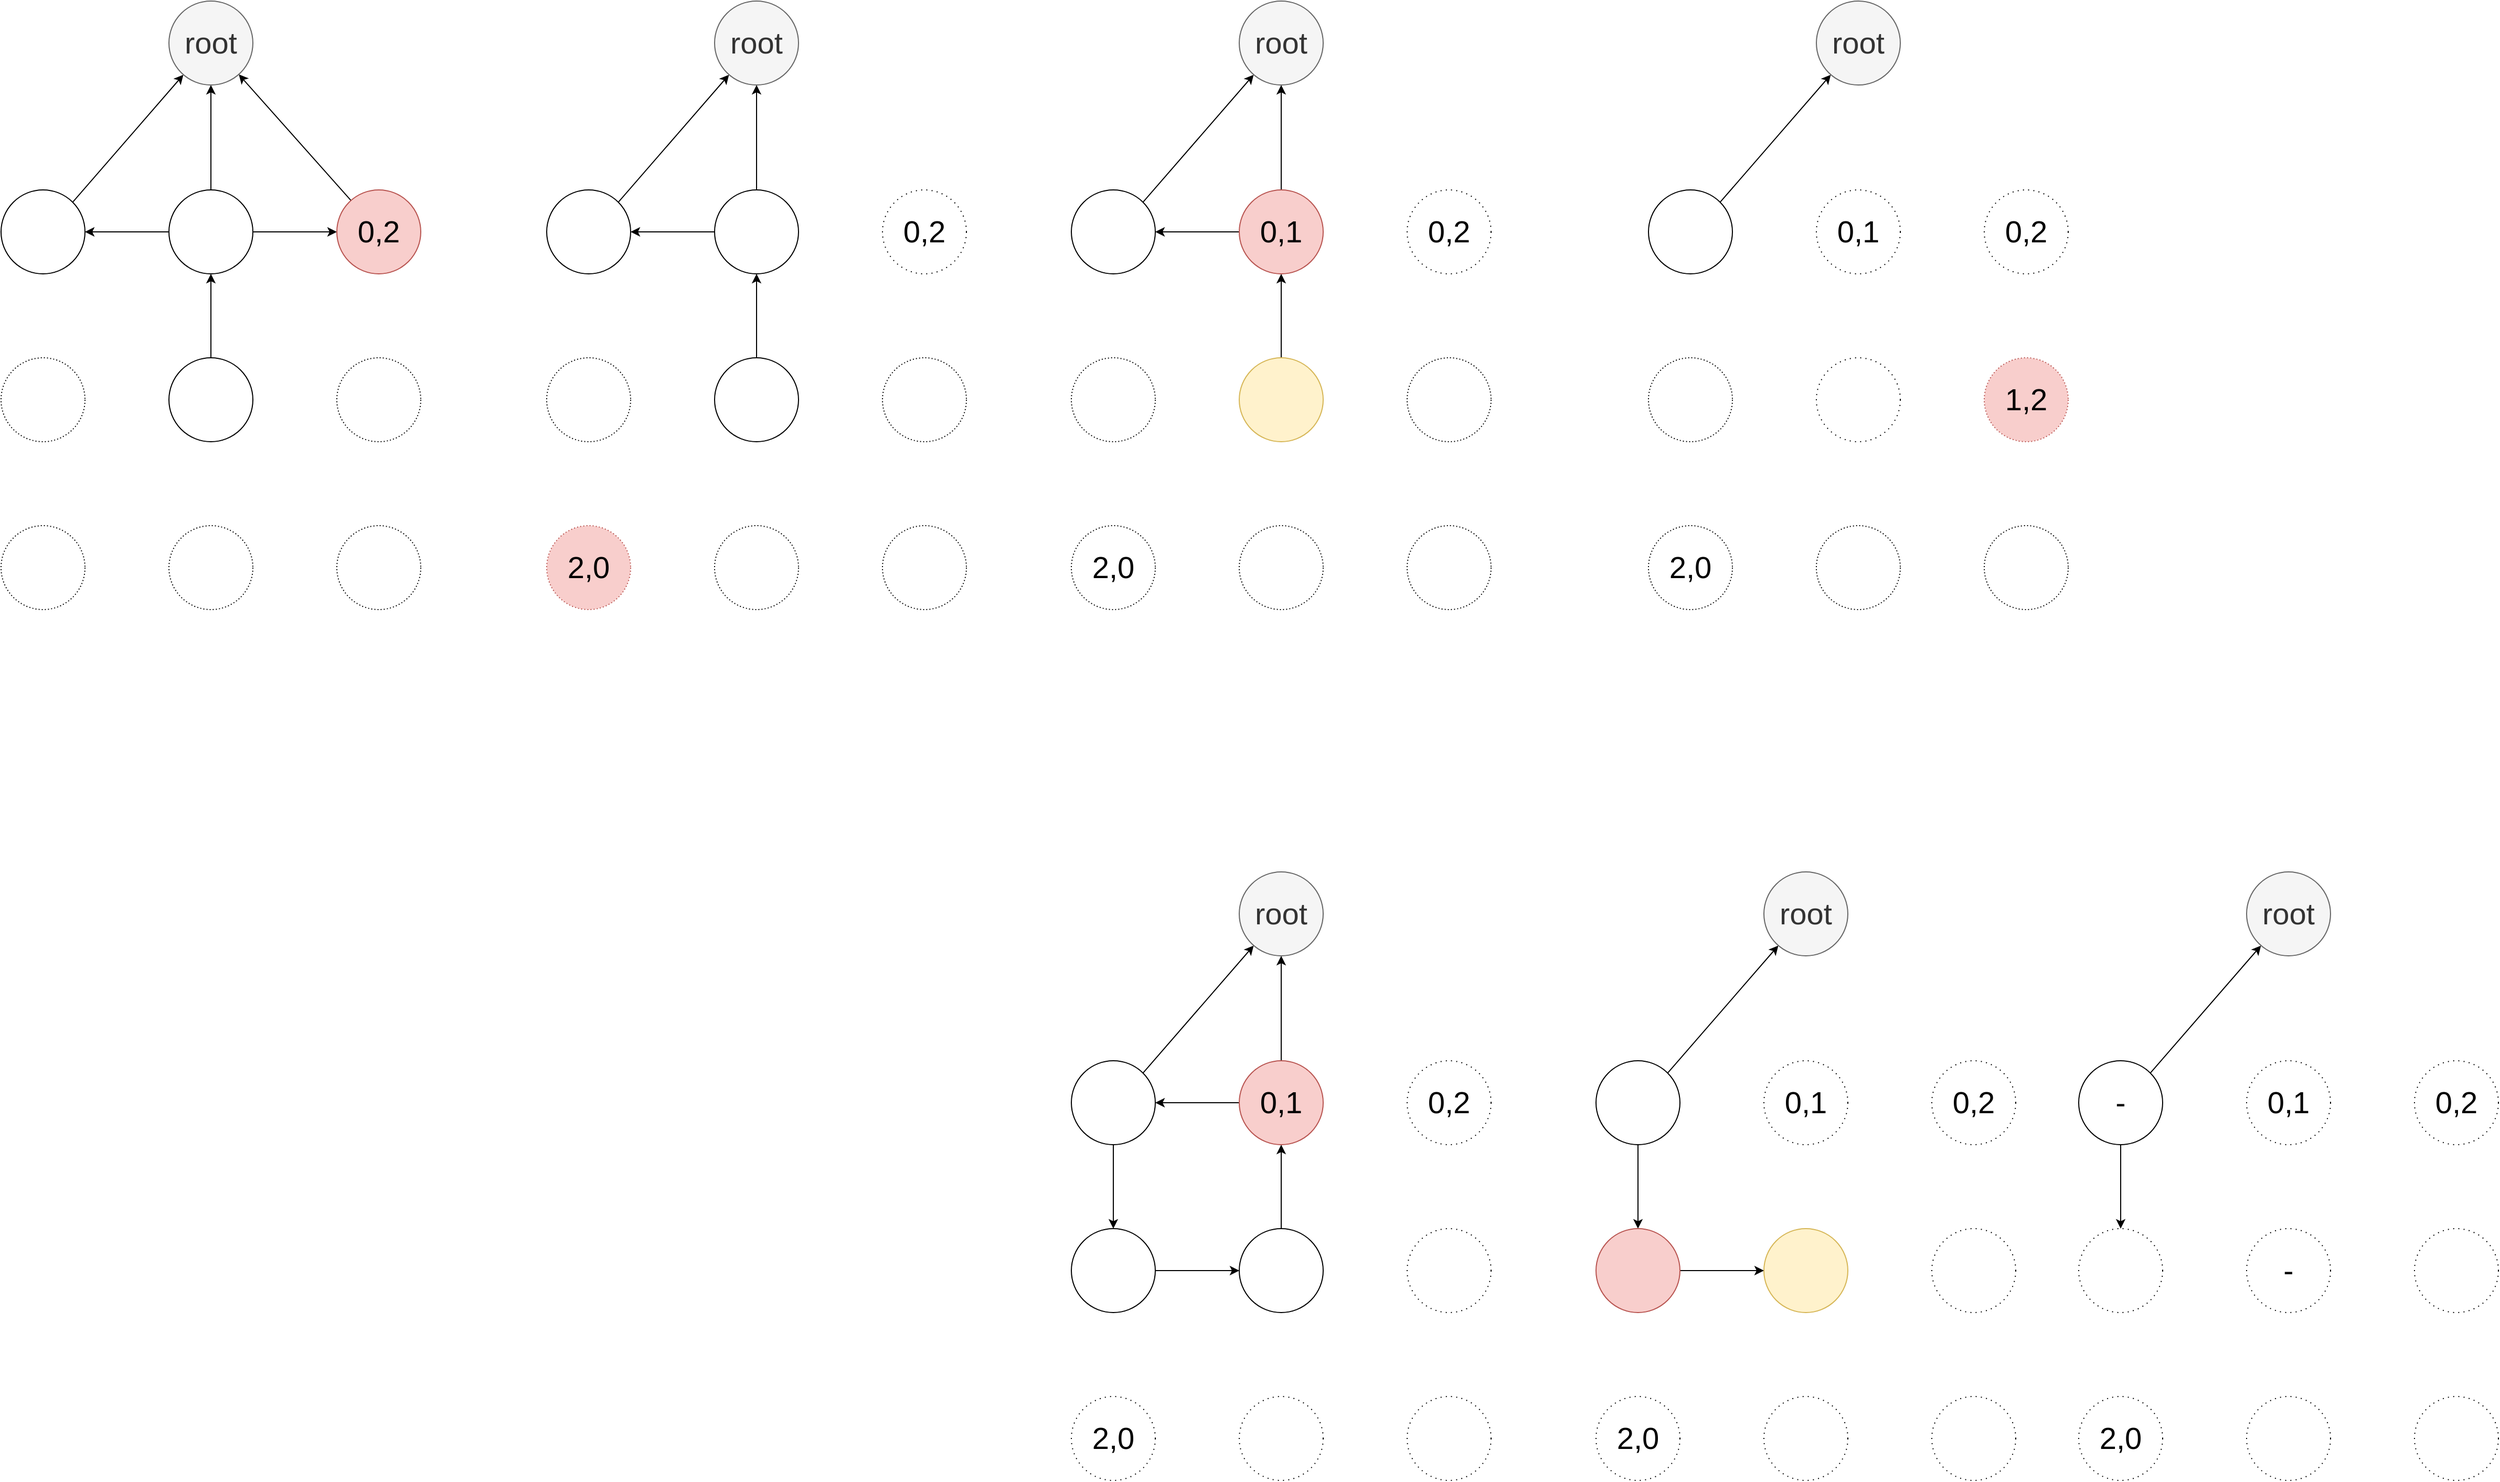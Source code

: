 <mxfile version="13.9.9" type="device"><diagram id="5IrPNrmIWTGqDIO3pM7-" name="第 1 页"><mxGraphModel dx="1577" dy="1133" grid="1" gridSize="10" guides="1" tooltips="1" connect="1" arrows="1" fold="1" page="1" pageScale="1" pageWidth="827" pageHeight="1169" math="0" shadow="0"><root><mxCell id="0"/><mxCell id="1" parent="0"/><mxCell id="61q-jYkVlJt5TDts7lqp-5" value="" style="edgeStyle=orthogonalEdgeStyle;rounded=0;orthogonalLoop=1;jettySize=auto;html=1;" edge="1" parent="1" source="61q-jYkVlJt5TDts7lqp-4" target="61q-jYkVlJt5TDts7lqp-1"><mxGeometry relative="1" as="geometry"/></mxCell><mxCell id="61q-jYkVlJt5TDts7lqp-11" value="" style="rounded=0;orthogonalLoop=1;jettySize=auto;html=1;exitX=1;exitY=0;exitDx=0;exitDy=0;" edge="1" parent="1" source="61q-jYkVlJt5TDts7lqp-8" target="61q-jYkVlJt5TDts7lqp-1"><mxGeometry relative="1" as="geometry"/></mxCell><mxCell id="61q-jYkVlJt5TDts7lqp-13" value="" style="edgeStyle=none;rounded=0;orthogonalLoop=1;jettySize=auto;html=1;" edge="1" parent="1" source="61q-jYkVlJt5TDts7lqp-6" target="61q-jYkVlJt5TDts7lqp-1"><mxGeometry relative="1" as="geometry"/></mxCell><mxCell id="61q-jYkVlJt5TDts7lqp-1" value="root" style="ellipse;whiteSpace=wrap;html=1;aspect=fixed;fillColor=#f5f5f5;strokeColor=#666666;fontColor=#333333;fontSize=29;" vertex="1" parent="1"><mxGeometry x="210" y="260" width="80" height="80" as="geometry"/></mxCell><mxCell id="61q-jYkVlJt5TDts7lqp-7" value="" style="edgeStyle=orthogonalEdgeStyle;rounded=0;orthogonalLoop=1;jettySize=auto;html=1;fontSize=29;" edge="1" parent="1" source="61q-jYkVlJt5TDts7lqp-4" target="61q-jYkVlJt5TDts7lqp-6"><mxGeometry relative="1" as="geometry"/></mxCell><mxCell id="61q-jYkVlJt5TDts7lqp-9" value="" style="edgeStyle=orthogonalEdgeStyle;rounded=0;orthogonalLoop=1;jettySize=auto;html=1;fontSize=29;" edge="1" parent="1" source="61q-jYkVlJt5TDts7lqp-4" target="61q-jYkVlJt5TDts7lqp-8"><mxGeometry relative="1" as="geometry"/></mxCell><mxCell id="61q-jYkVlJt5TDts7lqp-15" value="" style="edgeStyle=none;rounded=0;orthogonalLoop=1;jettySize=auto;html=1;fontSize=29;" edge="1" parent="1" source="61q-jYkVlJt5TDts7lqp-14" target="61q-jYkVlJt5TDts7lqp-4"><mxGeometry relative="1" as="geometry"/></mxCell><mxCell id="61q-jYkVlJt5TDts7lqp-4" value="" style="ellipse;whiteSpace=wrap;html=1;aspect=fixed;fontSize=29;" vertex="1" parent="1"><mxGeometry x="210" y="440" width="80" height="80" as="geometry"/></mxCell><mxCell id="61q-jYkVlJt5TDts7lqp-6" value="0,2" style="ellipse;whiteSpace=wrap;html=1;aspect=fixed;fillColor=#f8cecc;strokeColor=#b85450;fontSize=29;" vertex="1" parent="1"><mxGeometry x="370" y="440" width="80" height="80" as="geometry"/></mxCell><mxCell id="61q-jYkVlJt5TDts7lqp-8" value="" style="ellipse;whiteSpace=wrap;html=1;aspect=fixed;fontSize=29;" vertex="1" parent="1"><mxGeometry x="50" y="440" width="80" height="80" as="geometry"/></mxCell><mxCell id="61q-jYkVlJt5TDts7lqp-14" value="" style="ellipse;whiteSpace=wrap;html=1;aspect=fixed;fontSize=29;" vertex="1" parent="1"><mxGeometry x="210" y="600" width="80" height="80" as="geometry"/></mxCell><mxCell id="61q-jYkVlJt5TDts7lqp-27" value="" style="ellipse;whiteSpace=wrap;html=1;aspect=fixed;dashed=1;dashPattern=1 2;fontSize=29;" vertex="1" parent="1"><mxGeometry x="50" y="600" width="80" height="80" as="geometry"/></mxCell><mxCell id="61q-jYkVlJt5TDts7lqp-29" value="" style="ellipse;whiteSpace=wrap;html=1;aspect=fixed;dashed=1;dashPattern=1 2;fontSize=29;" vertex="1" parent="1"><mxGeometry x="370" y="600" width="80" height="80" as="geometry"/></mxCell><mxCell id="61q-jYkVlJt5TDts7lqp-31" value="" style="ellipse;whiteSpace=wrap;html=1;aspect=fixed;dashed=1;dashPattern=1 2;fontSize=29;" vertex="1" parent="1"><mxGeometry x="210" y="760" width="80" height="80" as="geometry"/></mxCell><mxCell id="61q-jYkVlJt5TDts7lqp-33" value="" style="ellipse;whiteSpace=wrap;html=1;aspect=fixed;dashed=1;dashPattern=1 2;fontSize=29;" vertex="1" parent="1"><mxGeometry x="50" y="760" width="80" height="80" as="geometry"/></mxCell><mxCell id="61q-jYkVlJt5TDts7lqp-35" value="" style="ellipse;whiteSpace=wrap;html=1;aspect=fixed;dashed=1;dashPattern=1 2;fontSize=29;" vertex="1" parent="1"><mxGeometry x="370" y="760" width="80" height="80" as="geometry"/></mxCell><mxCell id="61q-jYkVlJt5TDts7lqp-37" value="" style="edgeStyle=orthogonalEdgeStyle;rounded=0;orthogonalLoop=1;jettySize=auto;html=1;" edge="1" parent="1" source="61q-jYkVlJt5TDts7lqp-44" target="61q-jYkVlJt5TDts7lqp-40"><mxGeometry relative="1" as="geometry"/></mxCell><mxCell id="61q-jYkVlJt5TDts7lqp-38" value="" style="rounded=0;orthogonalLoop=1;jettySize=auto;html=1;exitX=1;exitY=0;exitDx=0;exitDy=0;" edge="1" parent="1" source="61q-jYkVlJt5TDts7lqp-46" target="61q-jYkVlJt5TDts7lqp-40"><mxGeometry relative="1" as="geometry"/></mxCell><mxCell id="61q-jYkVlJt5TDts7lqp-40" value="root" style="ellipse;whiteSpace=wrap;html=1;aspect=fixed;fillColor=#f5f5f5;strokeColor=#666666;fontColor=#333333;fontSize=29;" vertex="1" parent="1"><mxGeometry x="730" y="260" width="80" height="80" as="geometry"/></mxCell><mxCell id="61q-jYkVlJt5TDts7lqp-42" value="" style="edgeStyle=orthogonalEdgeStyle;rounded=0;orthogonalLoop=1;jettySize=auto;html=1;fontSize=29;" edge="1" parent="1" source="61q-jYkVlJt5TDts7lqp-44" target="61q-jYkVlJt5TDts7lqp-46"><mxGeometry relative="1" as="geometry"/></mxCell><mxCell id="61q-jYkVlJt5TDts7lqp-43" value="" style="edgeStyle=none;rounded=0;orthogonalLoop=1;jettySize=auto;html=1;fontSize=29;" edge="1" parent="1" source="61q-jYkVlJt5TDts7lqp-47" target="61q-jYkVlJt5TDts7lqp-44"><mxGeometry relative="1" as="geometry"/></mxCell><mxCell id="61q-jYkVlJt5TDts7lqp-44" value="" style="ellipse;whiteSpace=wrap;html=1;aspect=fixed;fontSize=29;" vertex="1" parent="1"><mxGeometry x="730" y="440" width="80" height="80" as="geometry"/></mxCell><mxCell id="61q-jYkVlJt5TDts7lqp-45" value="0,2" style="ellipse;whiteSpace=wrap;html=1;aspect=fixed;fontSize=29;dashed=1;dashPattern=1 4;" vertex="1" parent="1"><mxGeometry x="890" y="440" width="80" height="80" as="geometry"/></mxCell><mxCell id="61q-jYkVlJt5TDts7lqp-46" value="" style="ellipse;whiteSpace=wrap;html=1;aspect=fixed;fontSize=29;" vertex="1" parent="1"><mxGeometry x="570" y="440" width="80" height="80" as="geometry"/></mxCell><mxCell id="61q-jYkVlJt5TDts7lqp-47" value="" style="ellipse;whiteSpace=wrap;html=1;aspect=fixed;fontSize=29;" vertex="1" parent="1"><mxGeometry x="730" y="600" width="80" height="80" as="geometry"/></mxCell><mxCell id="61q-jYkVlJt5TDts7lqp-48" value="" style="ellipse;whiteSpace=wrap;html=1;aspect=fixed;dashed=1;dashPattern=1 2;fontSize=29;" vertex="1" parent="1"><mxGeometry x="570" y="600" width="80" height="80" as="geometry"/></mxCell><mxCell id="61q-jYkVlJt5TDts7lqp-49" value="" style="ellipse;whiteSpace=wrap;html=1;aspect=fixed;dashed=1;dashPattern=1 2;fontSize=29;" vertex="1" parent="1"><mxGeometry x="890" y="600" width="80" height="80" as="geometry"/></mxCell><mxCell id="61q-jYkVlJt5TDts7lqp-50" value="" style="ellipse;whiteSpace=wrap;html=1;aspect=fixed;dashed=1;dashPattern=1 2;fontSize=29;" vertex="1" parent="1"><mxGeometry x="730" y="760" width="80" height="80" as="geometry"/></mxCell><mxCell id="61q-jYkVlJt5TDts7lqp-51" value="2,0" style="ellipse;whiteSpace=wrap;html=1;aspect=fixed;dashed=1;dashPattern=1 2;fontSize=29;fillColor=#f8cecc;strokeColor=#b85450;" vertex="1" parent="1"><mxGeometry x="570" y="760" width="80" height="80" as="geometry"/></mxCell><mxCell id="61q-jYkVlJt5TDts7lqp-52" value="" style="ellipse;whiteSpace=wrap;html=1;aspect=fixed;dashed=1;dashPattern=1 2;fontSize=29;" vertex="1" parent="1"><mxGeometry x="890" y="760" width="80" height="80" as="geometry"/></mxCell><mxCell id="61q-jYkVlJt5TDts7lqp-53" value="" style="edgeStyle=orthogonalEdgeStyle;rounded=0;orthogonalLoop=1;jettySize=auto;html=1;" edge="1" parent="1" source="61q-jYkVlJt5TDts7lqp-58" target="61q-jYkVlJt5TDts7lqp-55"><mxGeometry relative="1" as="geometry"/></mxCell><mxCell id="61q-jYkVlJt5TDts7lqp-54" value="" style="rounded=0;orthogonalLoop=1;jettySize=auto;html=1;exitX=1;exitY=0;exitDx=0;exitDy=0;" edge="1" parent="1" source="61q-jYkVlJt5TDts7lqp-60" target="61q-jYkVlJt5TDts7lqp-55"><mxGeometry relative="1" as="geometry"/></mxCell><mxCell id="61q-jYkVlJt5TDts7lqp-55" value="root" style="ellipse;whiteSpace=wrap;html=1;aspect=fixed;fillColor=#f5f5f5;strokeColor=#666666;fontColor=#333333;fontSize=29;" vertex="1" parent="1"><mxGeometry x="1230" y="260" width="80" height="80" as="geometry"/></mxCell><mxCell id="61q-jYkVlJt5TDts7lqp-56" value="" style="edgeStyle=orthogonalEdgeStyle;rounded=0;orthogonalLoop=1;jettySize=auto;html=1;fontSize=29;" edge="1" parent="1" source="61q-jYkVlJt5TDts7lqp-58" target="61q-jYkVlJt5TDts7lqp-60"><mxGeometry relative="1" as="geometry"/></mxCell><mxCell id="61q-jYkVlJt5TDts7lqp-57" value="" style="edgeStyle=none;rounded=0;orthogonalLoop=1;jettySize=auto;html=1;fontSize=29;" edge="1" parent="1" source="61q-jYkVlJt5TDts7lqp-61" target="61q-jYkVlJt5TDts7lqp-58"><mxGeometry relative="1" as="geometry"/></mxCell><mxCell id="61q-jYkVlJt5TDts7lqp-58" value="0,1" style="ellipse;whiteSpace=wrap;html=1;aspect=fixed;fontSize=29;fillColor=#f8cecc;strokeColor=#b85450;" vertex="1" parent="1"><mxGeometry x="1230" y="440" width="80" height="80" as="geometry"/></mxCell><mxCell id="61q-jYkVlJt5TDts7lqp-59" value="0,2" style="ellipse;whiteSpace=wrap;html=1;aspect=fixed;fontSize=29;dashed=1;dashPattern=1 4;" vertex="1" parent="1"><mxGeometry x="1390" y="440" width="80" height="80" as="geometry"/></mxCell><mxCell id="61q-jYkVlJt5TDts7lqp-60" value="" style="ellipse;whiteSpace=wrap;html=1;aspect=fixed;fontSize=29;" vertex="1" parent="1"><mxGeometry x="1070" y="440" width="80" height="80" as="geometry"/></mxCell><mxCell id="61q-jYkVlJt5TDts7lqp-61" value="" style="ellipse;whiteSpace=wrap;html=1;aspect=fixed;fontSize=29;fillColor=#fff2cc;strokeColor=#d6b656;" vertex="1" parent="1"><mxGeometry x="1230" y="600" width="80" height="80" as="geometry"/></mxCell><mxCell id="61q-jYkVlJt5TDts7lqp-62" value="" style="ellipse;whiteSpace=wrap;html=1;aspect=fixed;dashed=1;dashPattern=1 2;fontSize=29;" vertex="1" parent="1"><mxGeometry x="1070" y="600" width="80" height="80" as="geometry"/></mxCell><mxCell id="61q-jYkVlJt5TDts7lqp-63" value="" style="ellipse;whiteSpace=wrap;html=1;aspect=fixed;dashed=1;dashPattern=1 2;fontSize=29;" vertex="1" parent="1"><mxGeometry x="1390" y="600" width="80" height="80" as="geometry"/></mxCell><mxCell id="61q-jYkVlJt5TDts7lqp-64" value="" style="ellipse;whiteSpace=wrap;html=1;aspect=fixed;dashed=1;dashPattern=1 2;fontSize=29;" vertex="1" parent="1"><mxGeometry x="1230" y="760" width="80" height="80" as="geometry"/></mxCell><mxCell id="61q-jYkVlJt5TDts7lqp-65" value="2,0" style="ellipse;whiteSpace=wrap;html=1;aspect=fixed;dashed=1;dashPattern=1 2;fontSize=29;" vertex="1" parent="1"><mxGeometry x="1070" y="760" width="80" height="80" as="geometry"/></mxCell><mxCell id="61q-jYkVlJt5TDts7lqp-66" value="" style="ellipse;whiteSpace=wrap;html=1;aspect=fixed;dashed=1;dashPattern=1 2;fontSize=29;" vertex="1" parent="1"><mxGeometry x="1390" y="760" width="80" height="80" as="geometry"/></mxCell><mxCell id="61q-jYkVlJt5TDts7lqp-68" value="" style="rounded=0;orthogonalLoop=1;jettySize=auto;html=1;exitX=1;exitY=0;exitDx=0;exitDy=0;" edge="1" parent="1" source="61q-jYkVlJt5TDts7lqp-74" target="61q-jYkVlJt5TDts7lqp-69"><mxGeometry relative="1" as="geometry"/></mxCell><mxCell id="61q-jYkVlJt5TDts7lqp-69" value="root" style="ellipse;whiteSpace=wrap;html=1;aspect=fixed;fillColor=#f5f5f5;strokeColor=#666666;fontColor=#333333;fontSize=29;" vertex="1" parent="1"><mxGeometry x="1780" y="260" width="80" height="80" as="geometry"/></mxCell><mxCell id="61q-jYkVlJt5TDts7lqp-72" value="0,1" style="ellipse;whiteSpace=wrap;html=1;aspect=fixed;fontSize=29;dashed=1;dashPattern=1 4;" vertex="1" parent="1"><mxGeometry x="1780" y="440" width="80" height="80" as="geometry"/></mxCell><mxCell id="61q-jYkVlJt5TDts7lqp-73" value="0,2" style="ellipse;whiteSpace=wrap;html=1;aspect=fixed;fontSize=29;dashed=1;dashPattern=1 4;" vertex="1" parent="1"><mxGeometry x="1940" y="440" width="80" height="80" as="geometry"/></mxCell><mxCell id="61q-jYkVlJt5TDts7lqp-74" value="" style="ellipse;whiteSpace=wrap;html=1;aspect=fixed;fontSize=29;" vertex="1" parent="1"><mxGeometry x="1620" y="440" width="80" height="80" as="geometry"/></mxCell><mxCell id="61q-jYkVlJt5TDts7lqp-75" value="" style="ellipse;whiteSpace=wrap;html=1;aspect=fixed;fontSize=29;dashed=1;dashPattern=1 4;" vertex="1" parent="1"><mxGeometry x="1780" y="600" width="80" height="80" as="geometry"/></mxCell><mxCell id="61q-jYkVlJt5TDts7lqp-76" value="" style="ellipse;whiteSpace=wrap;html=1;aspect=fixed;dashed=1;dashPattern=1 2;fontSize=29;" vertex="1" parent="1"><mxGeometry x="1620" y="600" width="80" height="80" as="geometry"/></mxCell><mxCell id="61q-jYkVlJt5TDts7lqp-77" value="1,2" style="ellipse;whiteSpace=wrap;html=1;aspect=fixed;dashed=1;dashPattern=1 2;fontSize=29;fillColor=#f8cecc;strokeColor=#b85450;" vertex="1" parent="1"><mxGeometry x="1940" y="600" width="80" height="80" as="geometry"/></mxCell><mxCell id="61q-jYkVlJt5TDts7lqp-78" value="" style="ellipse;whiteSpace=wrap;html=1;aspect=fixed;dashed=1;dashPattern=1 2;fontSize=29;" vertex="1" parent="1"><mxGeometry x="1780" y="760" width="80" height="80" as="geometry"/></mxCell><mxCell id="61q-jYkVlJt5TDts7lqp-79" value="2,0" style="ellipse;whiteSpace=wrap;html=1;aspect=fixed;dashed=1;dashPattern=1 2;fontSize=29;" vertex="1" parent="1"><mxGeometry x="1620" y="760" width="80" height="80" as="geometry"/></mxCell><mxCell id="61q-jYkVlJt5TDts7lqp-80" value="" style="ellipse;whiteSpace=wrap;html=1;aspect=fixed;dashed=1;dashPattern=1 2;fontSize=29;" vertex="1" parent="1"><mxGeometry x="1940" y="760" width="80" height="80" as="geometry"/></mxCell><mxCell id="61q-jYkVlJt5TDts7lqp-81" value="" style="edgeStyle=orthogonalEdgeStyle;rounded=0;orthogonalLoop=1;jettySize=auto;html=1;" edge="1" parent="1" source="61q-jYkVlJt5TDts7lqp-86" target="61q-jYkVlJt5TDts7lqp-83"><mxGeometry relative="1" as="geometry"/></mxCell><mxCell id="61q-jYkVlJt5TDts7lqp-82" value="" style="rounded=0;orthogonalLoop=1;jettySize=auto;html=1;exitX=1;exitY=0;exitDx=0;exitDy=0;" edge="1" parent="1" source="61q-jYkVlJt5TDts7lqp-88" target="61q-jYkVlJt5TDts7lqp-83"><mxGeometry relative="1" as="geometry"/></mxCell><mxCell id="61q-jYkVlJt5TDts7lqp-83" value="root" style="ellipse;whiteSpace=wrap;html=1;aspect=fixed;fillColor=#f5f5f5;strokeColor=#666666;fontColor=#333333;fontSize=29;" vertex="1" parent="1"><mxGeometry x="1230" y="1090" width="80" height="80" as="geometry"/></mxCell><mxCell id="61q-jYkVlJt5TDts7lqp-84" value="" style="edgeStyle=orthogonalEdgeStyle;rounded=0;orthogonalLoop=1;jettySize=auto;html=1;fontSize=29;" edge="1" parent="1" source="61q-jYkVlJt5TDts7lqp-86" target="61q-jYkVlJt5TDts7lqp-88"><mxGeometry relative="1" as="geometry"/></mxCell><mxCell id="61q-jYkVlJt5TDts7lqp-85" value="" style="edgeStyle=none;rounded=0;orthogonalLoop=1;jettySize=auto;html=1;fontSize=29;" edge="1" parent="1" source="61q-jYkVlJt5TDts7lqp-89" target="61q-jYkVlJt5TDts7lqp-86"><mxGeometry relative="1" as="geometry"/></mxCell><mxCell id="61q-jYkVlJt5TDts7lqp-86" value="0,1" style="ellipse;whiteSpace=wrap;html=1;aspect=fixed;fontSize=29;fillColor=#f8cecc;strokeColor=#b85450;" vertex="1" parent="1"><mxGeometry x="1230" y="1270" width="80" height="80" as="geometry"/></mxCell><mxCell id="61q-jYkVlJt5TDts7lqp-87" value="0,2" style="ellipse;whiteSpace=wrap;html=1;aspect=fixed;fontSize=29;dashed=1;dashPattern=1 4;" vertex="1" parent="1"><mxGeometry x="1390" y="1270" width="80" height="80" as="geometry"/></mxCell><mxCell id="61q-jYkVlJt5TDts7lqp-95" value="" style="edgeStyle=none;rounded=0;orthogonalLoop=1;jettySize=auto;html=1;fontSize=29;" edge="1" parent="1" source="61q-jYkVlJt5TDts7lqp-88" target="61q-jYkVlJt5TDts7lqp-90"><mxGeometry relative="1" as="geometry"/></mxCell><mxCell id="61q-jYkVlJt5TDts7lqp-88" value="" style="ellipse;whiteSpace=wrap;html=1;aspect=fixed;fontSize=29;" vertex="1" parent="1"><mxGeometry x="1070" y="1270" width="80" height="80" as="geometry"/></mxCell><mxCell id="61q-jYkVlJt5TDts7lqp-89" value="" style="ellipse;whiteSpace=wrap;html=1;aspect=fixed;fontSize=29;" vertex="1" parent="1"><mxGeometry x="1230" y="1430" width="80" height="80" as="geometry"/></mxCell><mxCell id="61q-jYkVlJt5TDts7lqp-96" value="" style="edgeStyle=none;rounded=0;orthogonalLoop=1;jettySize=auto;html=1;fontSize=29;" edge="1" parent="1" source="61q-jYkVlJt5TDts7lqp-90" target="61q-jYkVlJt5TDts7lqp-89"><mxGeometry relative="1" as="geometry"/></mxCell><mxCell id="61q-jYkVlJt5TDts7lqp-90" value="" style="ellipse;whiteSpace=wrap;html=1;aspect=fixed;fontSize=29;" vertex="1" parent="1"><mxGeometry x="1070" y="1430" width="80" height="80" as="geometry"/></mxCell><mxCell id="61q-jYkVlJt5TDts7lqp-91" value="" style="ellipse;whiteSpace=wrap;html=1;aspect=fixed;fontSize=29;dashed=1;dashPattern=1 4;" vertex="1" parent="1"><mxGeometry x="1390" y="1430" width="80" height="80" as="geometry"/></mxCell><mxCell id="61q-jYkVlJt5TDts7lqp-92" value="" style="ellipse;whiteSpace=wrap;html=1;aspect=fixed;fontSize=29;dashed=1;dashPattern=1 4;" vertex="1" parent="1"><mxGeometry x="1230" y="1590" width="80" height="80" as="geometry"/></mxCell><mxCell id="61q-jYkVlJt5TDts7lqp-93" value="2,0" style="ellipse;whiteSpace=wrap;html=1;aspect=fixed;fontSize=29;dashed=1;dashPattern=1 4;" vertex="1" parent="1"><mxGeometry x="1070" y="1590" width="80" height="80" as="geometry"/></mxCell><mxCell id="61q-jYkVlJt5TDts7lqp-94" value="" style="ellipse;whiteSpace=wrap;html=1;aspect=fixed;fontSize=29;dashed=1;dashPattern=1 4;" vertex="1" parent="1"><mxGeometry x="1390" y="1590" width="80" height="80" as="geometry"/></mxCell><mxCell id="61q-jYkVlJt5TDts7lqp-98" value="" style="rounded=0;orthogonalLoop=1;jettySize=auto;html=1;exitX=1;exitY=0;exitDx=0;exitDy=0;" edge="1" parent="1" source="61q-jYkVlJt5TDts7lqp-105" target="61q-jYkVlJt5TDts7lqp-99"><mxGeometry relative="1" as="geometry"/></mxCell><mxCell id="61q-jYkVlJt5TDts7lqp-99" value="root" style="ellipse;whiteSpace=wrap;html=1;aspect=fixed;fillColor=#f5f5f5;strokeColor=#666666;fontColor=#333333;fontSize=29;" vertex="1" parent="1"><mxGeometry x="1730" y="1090" width="80" height="80" as="geometry"/></mxCell><mxCell id="61q-jYkVlJt5TDts7lqp-102" value="0,1" style="ellipse;whiteSpace=wrap;html=1;aspect=fixed;fontSize=29;dashed=1;dashPattern=1 4;" vertex="1" parent="1"><mxGeometry x="1730" y="1270" width="80" height="80" as="geometry"/></mxCell><mxCell id="61q-jYkVlJt5TDts7lqp-103" value="0,2" style="ellipse;whiteSpace=wrap;html=1;aspect=fixed;fontSize=29;dashed=1;dashPattern=1 4;" vertex="1" parent="1"><mxGeometry x="1890" y="1270" width="80" height="80" as="geometry"/></mxCell><mxCell id="61q-jYkVlJt5TDts7lqp-104" value="" style="edgeStyle=none;rounded=0;orthogonalLoop=1;jettySize=auto;html=1;fontSize=29;" edge="1" parent="1" source="61q-jYkVlJt5TDts7lqp-105" target="61q-jYkVlJt5TDts7lqp-108"><mxGeometry relative="1" as="geometry"/></mxCell><mxCell id="61q-jYkVlJt5TDts7lqp-105" value="" style="ellipse;whiteSpace=wrap;html=1;aspect=fixed;fontSize=29;" vertex="1" parent="1"><mxGeometry x="1570" y="1270" width="80" height="80" as="geometry"/></mxCell><mxCell id="61q-jYkVlJt5TDts7lqp-106" value="" style="ellipse;whiteSpace=wrap;html=1;aspect=fixed;fontSize=29;fillColor=#fff2cc;strokeColor=#d6b656;" vertex="1" parent="1"><mxGeometry x="1730" y="1430" width="80" height="80" as="geometry"/></mxCell><mxCell id="61q-jYkVlJt5TDts7lqp-107" value="" style="edgeStyle=none;rounded=0;orthogonalLoop=1;jettySize=auto;html=1;fontSize=29;" edge="1" parent="1" source="61q-jYkVlJt5TDts7lqp-108" target="61q-jYkVlJt5TDts7lqp-106"><mxGeometry relative="1" as="geometry"/></mxCell><mxCell id="61q-jYkVlJt5TDts7lqp-108" value="" style="ellipse;whiteSpace=wrap;html=1;aspect=fixed;fontSize=29;fillColor=#f8cecc;strokeColor=#b85450;" vertex="1" parent="1"><mxGeometry x="1570" y="1430" width="80" height="80" as="geometry"/></mxCell><mxCell id="61q-jYkVlJt5TDts7lqp-109" value="" style="ellipse;whiteSpace=wrap;html=1;aspect=fixed;fontSize=29;dashed=1;dashPattern=1 4;" vertex="1" parent="1"><mxGeometry x="1890" y="1430" width="80" height="80" as="geometry"/></mxCell><mxCell id="61q-jYkVlJt5TDts7lqp-110" value="" style="ellipse;whiteSpace=wrap;html=1;aspect=fixed;fontSize=29;dashed=1;dashPattern=1 4;" vertex="1" parent="1"><mxGeometry x="1730" y="1590" width="80" height="80" as="geometry"/></mxCell><mxCell id="61q-jYkVlJt5TDts7lqp-111" value="2,0" style="ellipse;whiteSpace=wrap;html=1;aspect=fixed;fontSize=29;dashed=1;dashPattern=1 4;" vertex="1" parent="1"><mxGeometry x="1570" y="1590" width="80" height="80" as="geometry"/></mxCell><mxCell id="61q-jYkVlJt5TDts7lqp-112" value="" style="ellipse;whiteSpace=wrap;html=1;aspect=fixed;fontSize=29;dashed=1;dashPattern=1 4;" vertex="1" parent="1"><mxGeometry x="1890" y="1590" width="80" height="80" as="geometry"/></mxCell><mxCell id="61q-jYkVlJt5TDts7lqp-113" value="" style="rounded=0;orthogonalLoop=1;jettySize=auto;html=1;exitX=1;exitY=0;exitDx=0;exitDy=0;" edge="1" parent="1" source="61q-jYkVlJt5TDts7lqp-118" target="61q-jYkVlJt5TDts7lqp-114"><mxGeometry relative="1" as="geometry"/></mxCell><mxCell id="61q-jYkVlJt5TDts7lqp-114" value="root" style="ellipse;whiteSpace=wrap;html=1;aspect=fixed;fillColor=#f5f5f5;strokeColor=#666666;fontColor=#333333;fontSize=29;" vertex="1" parent="1"><mxGeometry x="2190" y="1090" width="80" height="80" as="geometry"/></mxCell><mxCell id="61q-jYkVlJt5TDts7lqp-115" value="0,1" style="ellipse;whiteSpace=wrap;html=1;aspect=fixed;fontSize=29;dashed=1;dashPattern=1 4;" vertex="1" parent="1"><mxGeometry x="2190" y="1270" width="80" height="80" as="geometry"/></mxCell><mxCell id="61q-jYkVlJt5TDts7lqp-116" value="0,2" style="ellipse;whiteSpace=wrap;html=1;aspect=fixed;fontSize=29;dashed=1;dashPattern=1 4;" vertex="1" parent="1"><mxGeometry x="2350" y="1270" width="80" height="80" as="geometry"/></mxCell><mxCell id="61q-jYkVlJt5TDts7lqp-117" value="" style="edgeStyle=none;rounded=0;orthogonalLoop=1;jettySize=auto;html=1;fontSize=29;" edge="1" parent="1" source="61q-jYkVlJt5TDts7lqp-118" target="61q-jYkVlJt5TDts7lqp-121"><mxGeometry relative="1" as="geometry"/></mxCell><mxCell id="61q-jYkVlJt5TDts7lqp-118" value="-" style="ellipse;whiteSpace=wrap;html=1;aspect=fixed;fontSize=29;" vertex="1" parent="1"><mxGeometry x="2030" y="1270" width="80" height="80" as="geometry"/></mxCell><mxCell id="61q-jYkVlJt5TDts7lqp-119" value="-" style="ellipse;whiteSpace=wrap;html=1;aspect=fixed;fontSize=29;dashed=1;dashPattern=1 4;" vertex="1" parent="1"><mxGeometry x="2190" y="1430" width="80" height="80" as="geometry"/></mxCell><mxCell id="61q-jYkVlJt5TDts7lqp-121" value="" style="ellipse;whiteSpace=wrap;html=1;aspect=fixed;fontSize=29;dashed=1;dashPattern=1 4;" vertex="1" parent="1"><mxGeometry x="2030" y="1430" width="80" height="80" as="geometry"/></mxCell><mxCell id="61q-jYkVlJt5TDts7lqp-122" value="" style="ellipse;whiteSpace=wrap;html=1;aspect=fixed;fontSize=29;dashed=1;dashPattern=1 4;" vertex="1" parent="1"><mxGeometry x="2350" y="1430" width="80" height="80" as="geometry"/></mxCell><mxCell id="61q-jYkVlJt5TDts7lqp-123" value="" style="ellipse;whiteSpace=wrap;html=1;aspect=fixed;fontSize=29;dashed=1;dashPattern=1 4;" vertex="1" parent="1"><mxGeometry x="2190" y="1590" width="80" height="80" as="geometry"/></mxCell><mxCell id="61q-jYkVlJt5TDts7lqp-124" value="2,0" style="ellipse;whiteSpace=wrap;html=1;aspect=fixed;fontSize=29;dashed=1;dashPattern=1 4;" vertex="1" parent="1"><mxGeometry x="2030" y="1590" width="80" height="80" as="geometry"/></mxCell><mxCell id="61q-jYkVlJt5TDts7lqp-125" value="" style="ellipse;whiteSpace=wrap;html=1;aspect=fixed;fontSize=29;dashed=1;dashPattern=1 4;" vertex="1" parent="1"><mxGeometry x="2350" y="1590" width="80" height="80" as="geometry"/></mxCell></root></mxGraphModel></diagram></mxfile>